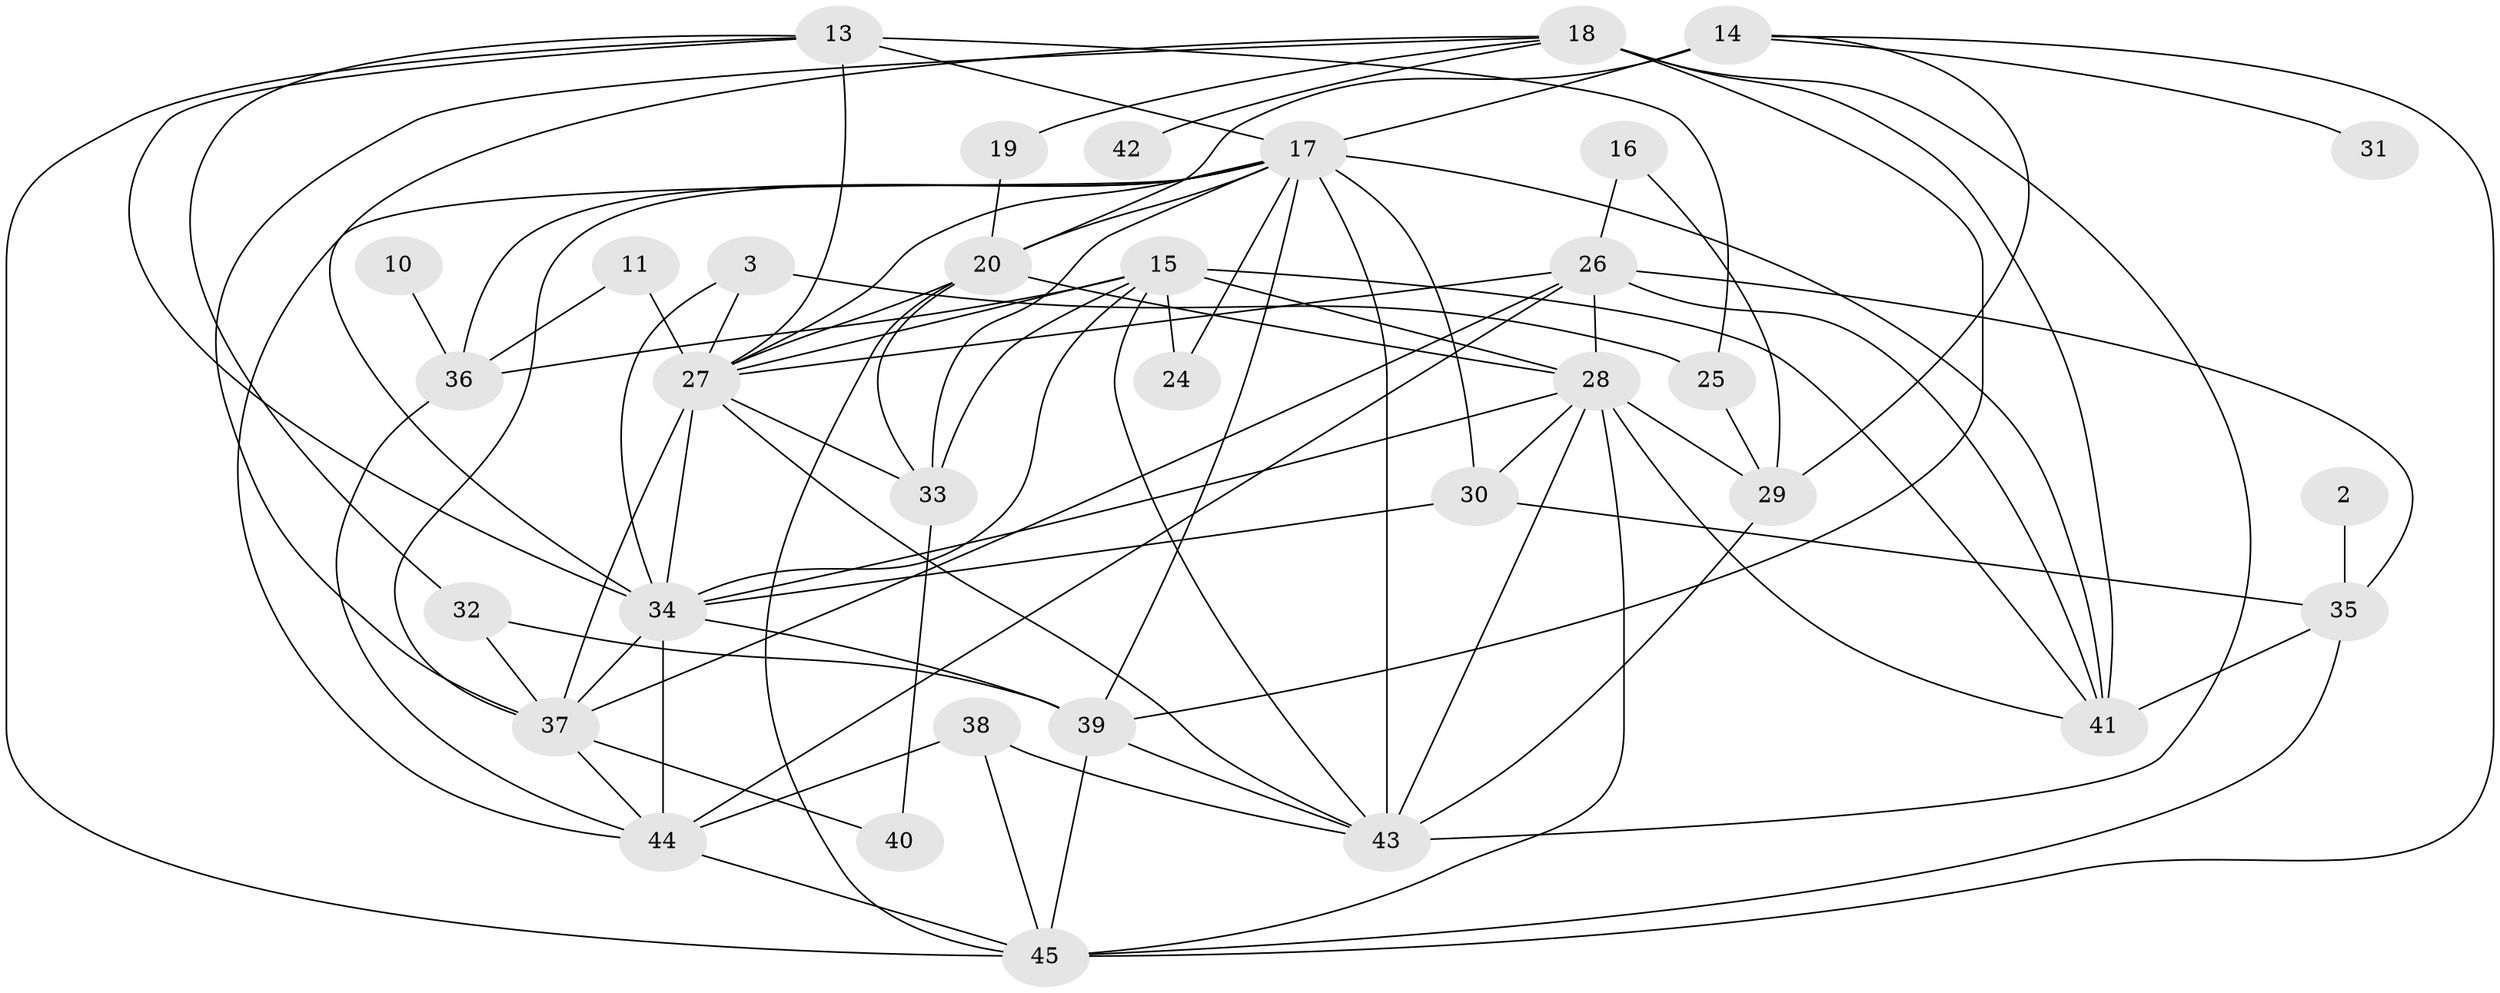 // original degree distribution, {3: 0.18120805369127516, 2: 0.20134228187919462, 4: 0.12751677852348994, 7: 0.026845637583892617, 1: 0.21476510067114093, 5: 0.14093959731543623, 0: 0.06711409395973154, 6: 0.03355704697986577, 8: 0.006711409395973154}
// Generated by graph-tools (version 1.1) at 2025/35/03/04/25 23:35:46]
// undirected, 34 vertices, 88 edges
graph export_dot {
  node [color=gray90,style=filled];
  2;
  3;
  10;
  11;
  13;
  14;
  15;
  16;
  17;
  18;
  19;
  20;
  24;
  25;
  26;
  27;
  28;
  29;
  30;
  31;
  32;
  33;
  34;
  35;
  36;
  37;
  38;
  39;
  40;
  41;
  42;
  43;
  44;
  45;
  2 -- 35 [weight=1.0];
  3 -- 25 [weight=1.0];
  3 -- 27 [weight=1.0];
  3 -- 34 [weight=1.0];
  10 -- 36 [weight=1.0];
  11 -- 27 [weight=2.0];
  11 -- 36 [weight=1.0];
  13 -- 17 [weight=1.0];
  13 -- 25 [weight=1.0];
  13 -- 27 [weight=3.0];
  13 -- 32 [weight=1.0];
  13 -- 34 [weight=1.0];
  13 -- 45 [weight=1.0];
  14 -- 17 [weight=2.0];
  14 -- 20 [weight=1.0];
  14 -- 29 [weight=1.0];
  14 -- 31 [weight=1.0];
  14 -- 45 [weight=1.0];
  15 -- 24 [weight=1.0];
  15 -- 27 [weight=2.0];
  15 -- 28 [weight=1.0];
  15 -- 33 [weight=1.0];
  15 -- 34 [weight=1.0];
  15 -- 36 [weight=1.0];
  15 -- 41 [weight=1.0];
  15 -- 43 [weight=1.0];
  16 -- 26 [weight=1.0];
  16 -- 29 [weight=1.0];
  17 -- 20 [weight=1.0];
  17 -- 24 [weight=2.0];
  17 -- 27 [weight=1.0];
  17 -- 30 [weight=1.0];
  17 -- 33 [weight=1.0];
  17 -- 36 [weight=1.0];
  17 -- 37 [weight=1.0];
  17 -- 39 [weight=1.0];
  17 -- 41 [weight=2.0];
  17 -- 43 [weight=2.0];
  17 -- 44 [weight=1.0];
  18 -- 19 [weight=1.0];
  18 -- 34 [weight=1.0];
  18 -- 37 [weight=1.0];
  18 -- 39 [weight=1.0];
  18 -- 41 [weight=1.0];
  18 -- 42 [weight=1.0];
  18 -- 43 [weight=2.0];
  19 -- 20 [weight=1.0];
  20 -- 27 [weight=2.0];
  20 -- 28 [weight=1.0];
  20 -- 33 [weight=1.0];
  20 -- 45 [weight=1.0];
  25 -- 29 [weight=2.0];
  26 -- 27 [weight=1.0];
  26 -- 28 [weight=1.0];
  26 -- 35 [weight=1.0];
  26 -- 37 [weight=1.0];
  26 -- 41 [weight=1.0];
  26 -- 44 [weight=1.0];
  27 -- 33 [weight=1.0];
  27 -- 34 [weight=2.0];
  27 -- 37 [weight=2.0];
  27 -- 43 [weight=1.0];
  28 -- 29 [weight=1.0];
  28 -- 30 [weight=1.0];
  28 -- 34 [weight=2.0];
  28 -- 41 [weight=1.0];
  28 -- 43 [weight=1.0];
  28 -- 45 [weight=1.0];
  29 -- 43 [weight=1.0];
  30 -- 34 [weight=1.0];
  30 -- 35 [weight=1.0];
  32 -- 37 [weight=1.0];
  32 -- 39 [weight=1.0];
  33 -- 40 [weight=1.0];
  34 -- 37 [weight=1.0];
  34 -- 39 [weight=1.0];
  34 -- 44 [weight=1.0];
  35 -- 41 [weight=1.0];
  35 -- 45 [weight=1.0];
  36 -- 44 [weight=1.0];
  37 -- 40 [weight=1.0];
  37 -- 44 [weight=1.0];
  38 -- 43 [weight=1.0];
  38 -- 44 [weight=1.0];
  38 -- 45 [weight=1.0];
  39 -- 43 [weight=1.0];
  39 -- 45 [weight=1.0];
  44 -- 45 [weight=1.0];
}
